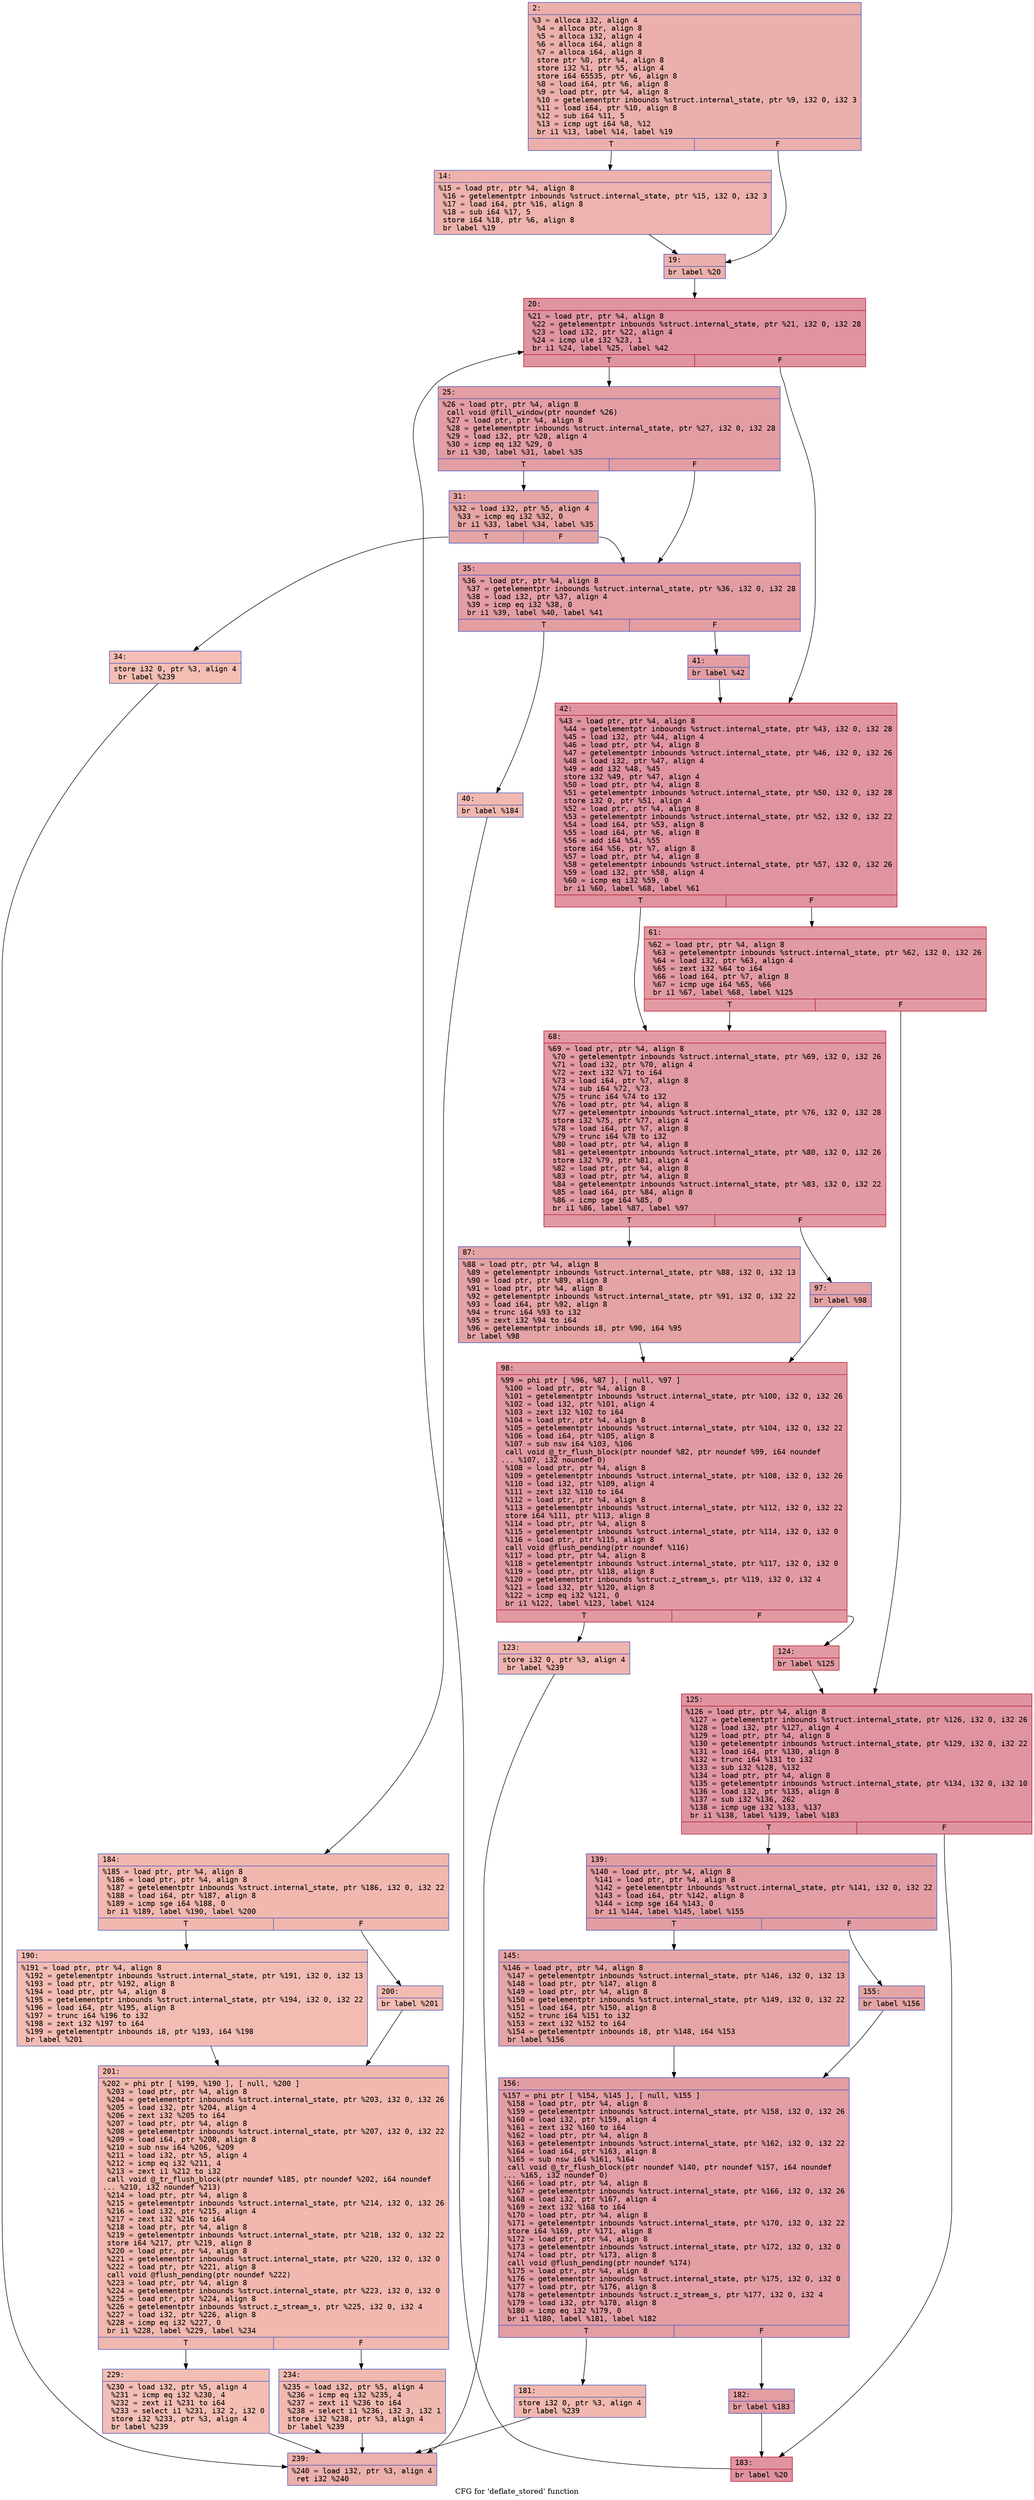 digraph "CFG for 'deflate_stored' function" {
	label="CFG for 'deflate_stored' function";

	Node0x600000a399f0 [shape=record,color="#3d50c3ff", style=filled, fillcolor="#d24b4070" fontname="Courier",label="{2:\l|  %3 = alloca i32, align 4\l  %4 = alloca ptr, align 8\l  %5 = alloca i32, align 4\l  %6 = alloca i64, align 8\l  %7 = alloca i64, align 8\l  store ptr %0, ptr %4, align 8\l  store i32 %1, ptr %5, align 4\l  store i64 65535, ptr %6, align 8\l  %8 = load i64, ptr %6, align 8\l  %9 = load ptr, ptr %4, align 8\l  %10 = getelementptr inbounds %struct.internal_state, ptr %9, i32 0, i32 3\l  %11 = load i64, ptr %10, align 8\l  %12 = sub i64 %11, 5\l  %13 = icmp ugt i64 %8, %12\l  br i1 %13, label %14, label %19\l|{<s0>T|<s1>F}}"];
	Node0x600000a399f0:s0 -> Node0x600000a39a40[tooltip="2 -> 14\nProbability 50.00%" ];
	Node0x600000a399f0:s1 -> Node0x600000a39a90[tooltip="2 -> 19\nProbability 50.00%" ];
	Node0x600000a39a40 [shape=record,color="#3d50c3ff", style=filled, fillcolor="#d6524470" fontname="Courier",label="{14:\l|  %15 = load ptr, ptr %4, align 8\l  %16 = getelementptr inbounds %struct.internal_state, ptr %15, i32 0, i32 3\l  %17 = load i64, ptr %16, align 8\l  %18 = sub i64 %17, 5\l  store i64 %18, ptr %6, align 8\l  br label %19\l}"];
	Node0x600000a39a40 -> Node0x600000a39a90[tooltip="14 -> 19\nProbability 100.00%" ];
	Node0x600000a39a90 [shape=record,color="#3d50c3ff", style=filled, fillcolor="#d24b4070" fontname="Courier",label="{19:\l|  br label %20\l}"];
	Node0x600000a39a90 -> Node0x600000a39ae0[tooltip="19 -> 20\nProbability 100.00%" ];
	Node0x600000a39ae0 [shape=record,color="#b70d28ff", style=filled, fillcolor="#b70d2870" fontname="Courier",label="{20:\l|  %21 = load ptr, ptr %4, align 8\l  %22 = getelementptr inbounds %struct.internal_state, ptr %21, i32 0, i32 28\l  %23 = load i32, ptr %22, align 4\l  %24 = icmp ule i32 %23, 1\l  br i1 %24, label %25, label %42\l|{<s0>T|<s1>F}}"];
	Node0x600000a39ae0:s0 -> Node0x600000a39b30[tooltip="20 -> 25\nProbability 50.00%" ];
	Node0x600000a39ae0:s1 -> Node0x600000a39d10[tooltip="20 -> 42\nProbability 50.00%" ];
	Node0x600000a39b30 [shape=record,color="#3d50c3ff", style=filled, fillcolor="#be242e70" fontname="Courier",label="{25:\l|  %26 = load ptr, ptr %4, align 8\l  call void @fill_window(ptr noundef %26)\l  %27 = load ptr, ptr %4, align 8\l  %28 = getelementptr inbounds %struct.internal_state, ptr %27, i32 0, i32 28\l  %29 = load i32, ptr %28, align 4\l  %30 = icmp eq i32 %29, 0\l  br i1 %30, label %31, label %35\l|{<s0>T|<s1>F}}"];
	Node0x600000a39b30:s0 -> Node0x600000a39b80[tooltip="25 -> 31\nProbability 37.50%" ];
	Node0x600000a39b30:s1 -> Node0x600000a39c20[tooltip="25 -> 35\nProbability 62.50%" ];
	Node0x600000a39b80 [shape=record,color="#3d50c3ff", style=filled, fillcolor="#c5333470" fontname="Courier",label="{31:\l|  %32 = load i32, ptr %5, align 4\l  %33 = icmp eq i32 %32, 0\l  br i1 %33, label %34, label %35\l|{<s0>T|<s1>F}}"];
	Node0x600000a39b80:s0 -> Node0x600000a39bd0[tooltip="31 -> 34\nProbability 3.12%" ];
	Node0x600000a39b80:s1 -> Node0x600000a39c20[tooltip="31 -> 35\nProbability 96.88%" ];
	Node0x600000a39bd0 [shape=record,color="#3d50c3ff", style=filled, fillcolor="#e36c5570" fontname="Courier",label="{34:\l|  store i32 0, ptr %3, align 4\l  br label %239\l}"];
	Node0x600000a39bd0 -> Node0x600000a3a3f0[tooltip="34 -> 239\nProbability 100.00%" ];
	Node0x600000a39c20 [shape=record,color="#3d50c3ff", style=filled, fillcolor="#be242e70" fontname="Courier",label="{35:\l|  %36 = load ptr, ptr %4, align 8\l  %37 = getelementptr inbounds %struct.internal_state, ptr %36, i32 0, i32 28\l  %38 = load i32, ptr %37, align 4\l  %39 = icmp eq i32 %38, 0\l  br i1 %39, label %40, label %41\l|{<s0>T|<s1>F}}"];
	Node0x600000a39c20:s0 -> Node0x600000a39c70[tooltip="35 -> 40\nProbability 3.12%" ];
	Node0x600000a39c20:s1 -> Node0x600000a39cc0[tooltip="35 -> 41\nProbability 96.88%" ];
	Node0x600000a39c70 [shape=record,color="#3d50c3ff", style=filled, fillcolor="#dc5d4a70" fontname="Courier",label="{40:\l|  br label %184\l}"];
	Node0x600000a39c70 -> Node0x600000a3a210[tooltip="40 -> 184\nProbability 100.00%" ];
	Node0x600000a39cc0 [shape=record,color="#3d50c3ff", style=filled, fillcolor="#be242e70" fontname="Courier",label="{41:\l|  br label %42\l}"];
	Node0x600000a39cc0 -> Node0x600000a39d10[tooltip="41 -> 42\nProbability 100.00%" ];
	Node0x600000a39d10 [shape=record,color="#b70d28ff", style=filled, fillcolor="#b70d2870" fontname="Courier",label="{42:\l|  %43 = load ptr, ptr %4, align 8\l  %44 = getelementptr inbounds %struct.internal_state, ptr %43, i32 0, i32 28\l  %45 = load i32, ptr %44, align 4\l  %46 = load ptr, ptr %4, align 8\l  %47 = getelementptr inbounds %struct.internal_state, ptr %46, i32 0, i32 26\l  %48 = load i32, ptr %47, align 4\l  %49 = add i32 %48, %45\l  store i32 %49, ptr %47, align 4\l  %50 = load ptr, ptr %4, align 8\l  %51 = getelementptr inbounds %struct.internal_state, ptr %50, i32 0, i32 28\l  store i32 0, ptr %51, align 4\l  %52 = load ptr, ptr %4, align 8\l  %53 = getelementptr inbounds %struct.internal_state, ptr %52, i32 0, i32 22\l  %54 = load i64, ptr %53, align 8\l  %55 = load i64, ptr %6, align 8\l  %56 = add i64 %54, %55\l  store i64 %56, ptr %7, align 8\l  %57 = load ptr, ptr %4, align 8\l  %58 = getelementptr inbounds %struct.internal_state, ptr %57, i32 0, i32 26\l  %59 = load i32, ptr %58, align 4\l  %60 = icmp eq i32 %59, 0\l  br i1 %60, label %68, label %61\l|{<s0>T|<s1>F}}"];
	Node0x600000a39d10:s0 -> Node0x600000a39db0[tooltip="42 -> 68\nProbability 37.50%" ];
	Node0x600000a39d10:s1 -> Node0x600000a39d60[tooltip="42 -> 61\nProbability 62.50%" ];
	Node0x600000a39d60 [shape=record,color="#b70d28ff", style=filled, fillcolor="#bb1b2c70" fontname="Courier",label="{61:\l|  %62 = load ptr, ptr %4, align 8\l  %63 = getelementptr inbounds %struct.internal_state, ptr %62, i32 0, i32 26\l  %64 = load i32, ptr %63, align 4\l  %65 = zext i32 %64 to i64\l  %66 = load i64, ptr %7, align 8\l  %67 = icmp uge i64 %65, %66\l  br i1 %67, label %68, label %125\l|{<s0>T|<s1>F}}"];
	Node0x600000a39d60:s0 -> Node0x600000a39db0[tooltip="61 -> 68\nProbability 50.00%" ];
	Node0x600000a39d60:s1 -> Node0x600000a39f90[tooltip="61 -> 125\nProbability 50.00%" ];
	Node0x600000a39db0 [shape=record,color="#b70d28ff", style=filled, fillcolor="#bb1b2c70" fontname="Courier",label="{68:\l|  %69 = load ptr, ptr %4, align 8\l  %70 = getelementptr inbounds %struct.internal_state, ptr %69, i32 0, i32 26\l  %71 = load i32, ptr %70, align 4\l  %72 = zext i32 %71 to i64\l  %73 = load i64, ptr %7, align 8\l  %74 = sub i64 %72, %73\l  %75 = trunc i64 %74 to i32\l  %76 = load ptr, ptr %4, align 8\l  %77 = getelementptr inbounds %struct.internal_state, ptr %76, i32 0, i32 28\l  store i32 %75, ptr %77, align 4\l  %78 = load i64, ptr %7, align 8\l  %79 = trunc i64 %78 to i32\l  %80 = load ptr, ptr %4, align 8\l  %81 = getelementptr inbounds %struct.internal_state, ptr %80, i32 0, i32 26\l  store i32 %79, ptr %81, align 4\l  %82 = load ptr, ptr %4, align 8\l  %83 = load ptr, ptr %4, align 8\l  %84 = getelementptr inbounds %struct.internal_state, ptr %83, i32 0, i32 22\l  %85 = load i64, ptr %84, align 8\l  %86 = icmp sge i64 %85, 0\l  br i1 %86, label %87, label %97\l|{<s0>T|<s1>F}}"];
	Node0x600000a39db0:s0 -> Node0x600000a39e00[tooltip="68 -> 87\nProbability 50.00%" ];
	Node0x600000a39db0:s1 -> Node0x600000a39e50[tooltip="68 -> 97\nProbability 50.00%" ];
	Node0x600000a39e00 [shape=record,color="#3d50c3ff", style=filled, fillcolor="#c32e3170" fontname="Courier",label="{87:\l|  %88 = load ptr, ptr %4, align 8\l  %89 = getelementptr inbounds %struct.internal_state, ptr %88, i32 0, i32 13\l  %90 = load ptr, ptr %89, align 8\l  %91 = load ptr, ptr %4, align 8\l  %92 = getelementptr inbounds %struct.internal_state, ptr %91, i32 0, i32 22\l  %93 = load i64, ptr %92, align 8\l  %94 = trunc i64 %93 to i32\l  %95 = zext i32 %94 to i64\l  %96 = getelementptr inbounds i8, ptr %90, i64 %95\l  br label %98\l}"];
	Node0x600000a39e00 -> Node0x600000a39ea0[tooltip="87 -> 98\nProbability 100.00%" ];
	Node0x600000a39e50 [shape=record,color="#3d50c3ff", style=filled, fillcolor="#c32e3170" fontname="Courier",label="{97:\l|  br label %98\l}"];
	Node0x600000a39e50 -> Node0x600000a39ea0[tooltip="97 -> 98\nProbability 100.00%" ];
	Node0x600000a39ea0 [shape=record,color="#b70d28ff", style=filled, fillcolor="#bb1b2c70" fontname="Courier",label="{98:\l|  %99 = phi ptr [ %96, %87 ], [ null, %97 ]\l  %100 = load ptr, ptr %4, align 8\l  %101 = getelementptr inbounds %struct.internal_state, ptr %100, i32 0, i32 26\l  %102 = load i32, ptr %101, align 4\l  %103 = zext i32 %102 to i64\l  %104 = load ptr, ptr %4, align 8\l  %105 = getelementptr inbounds %struct.internal_state, ptr %104, i32 0, i32 22\l  %106 = load i64, ptr %105, align 8\l  %107 = sub nsw i64 %103, %106\l  call void @_tr_flush_block(ptr noundef %82, ptr noundef %99, i64 noundef\l... %107, i32 noundef 0)\l  %108 = load ptr, ptr %4, align 8\l  %109 = getelementptr inbounds %struct.internal_state, ptr %108, i32 0, i32 26\l  %110 = load i32, ptr %109, align 4\l  %111 = zext i32 %110 to i64\l  %112 = load ptr, ptr %4, align 8\l  %113 = getelementptr inbounds %struct.internal_state, ptr %112, i32 0, i32 22\l  store i64 %111, ptr %113, align 8\l  %114 = load ptr, ptr %4, align 8\l  %115 = getelementptr inbounds %struct.internal_state, ptr %114, i32 0, i32 0\l  %116 = load ptr, ptr %115, align 8\l  call void @flush_pending(ptr noundef %116)\l  %117 = load ptr, ptr %4, align 8\l  %118 = getelementptr inbounds %struct.internal_state, ptr %117, i32 0, i32 0\l  %119 = load ptr, ptr %118, align 8\l  %120 = getelementptr inbounds %struct.z_stream_s, ptr %119, i32 0, i32 4\l  %121 = load i32, ptr %120, align 8\l  %122 = icmp eq i32 %121, 0\l  br i1 %122, label %123, label %124\l|{<s0>T|<s1>F}}"];
	Node0x600000a39ea0:s0 -> Node0x600000a39ef0[tooltip="98 -> 123\nProbability 3.12%" ];
	Node0x600000a39ea0:s1 -> Node0x600000a39f40[tooltip="98 -> 124\nProbability 96.88%" ];
	Node0x600000a39ef0 [shape=record,color="#3d50c3ff", style=filled, fillcolor="#d8564670" fontname="Courier",label="{123:\l|  store i32 0, ptr %3, align 4\l  br label %239\l}"];
	Node0x600000a39ef0 -> Node0x600000a3a3f0[tooltip="123 -> 239\nProbability 100.00%" ];
	Node0x600000a39f40 [shape=record,color="#b70d28ff", style=filled, fillcolor="#bb1b2c70" fontname="Courier",label="{124:\l|  br label %125\l}"];
	Node0x600000a39f40 -> Node0x600000a39f90[tooltip="124 -> 125\nProbability 100.00%" ];
	Node0x600000a39f90 [shape=record,color="#b70d28ff", style=filled, fillcolor="#b70d2870" fontname="Courier",label="{125:\l|  %126 = load ptr, ptr %4, align 8\l  %127 = getelementptr inbounds %struct.internal_state, ptr %126, i32 0, i32 26\l  %128 = load i32, ptr %127, align 4\l  %129 = load ptr, ptr %4, align 8\l  %130 = getelementptr inbounds %struct.internal_state, ptr %129, i32 0, i32 22\l  %131 = load i64, ptr %130, align 8\l  %132 = trunc i64 %131 to i32\l  %133 = sub i32 %128, %132\l  %134 = load ptr, ptr %4, align 8\l  %135 = getelementptr inbounds %struct.internal_state, ptr %134, i32 0, i32 10\l  %136 = load i32, ptr %135, align 8\l  %137 = sub i32 %136, 262\l  %138 = icmp uge i32 %133, %137\l  br i1 %138, label %139, label %183\l|{<s0>T|<s1>F}}"];
	Node0x600000a39f90:s0 -> Node0x600000a39fe0[tooltip="125 -> 139\nProbability 50.00%" ];
	Node0x600000a39f90:s1 -> Node0x600000a3a1c0[tooltip="125 -> 183\nProbability 50.00%" ];
	Node0x600000a39fe0 [shape=record,color="#3d50c3ff", style=filled, fillcolor="#be242e70" fontname="Courier",label="{139:\l|  %140 = load ptr, ptr %4, align 8\l  %141 = load ptr, ptr %4, align 8\l  %142 = getelementptr inbounds %struct.internal_state, ptr %141, i32 0, i32 22\l  %143 = load i64, ptr %142, align 8\l  %144 = icmp sge i64 %143, 0\l  br i1 %144, label %145, label %155\l|{<s0>T|<s1>F}}"];
	Node0x600000a39fe0:s0 -> Node0x600000a3a030[tooltip="139 -> 145\nProbability 50.00%" ];
	Node0x600000a39fe0:s1 -> Node0x600000a3a080[tooltip="139 -> 155\nProbability 50.00%" ];
	Node0x600000a3a030 [shape=record,color="#3d50c3ff", style=filled, fillcolor="#c5333470" fontname="Courier",label="{145:\l|  %146 = load ptr, ptr %4, align 8\l  %147 = getelementptr inbounds %struct.internal_state, ptr %146, i32 0, i32 13\l  %148 = load ptr, ptr %147, align 8\l  %149 = load ptr, ptr %4, align 8\l  %150 = getelementptr inbounds %struct.internal_state, ptr %149, i32 0, i32 22\l  %151 = load i64, ptr %150, align 8\l  %152 = trunc i64 %151 to i32\l  %153 = zext i32 %152 to i64\l  %154 = getelementptr inbounds i8, ptr %148, i64 %153\l  br label %156\l}"];
	Node0x600000a3a030 -> Node0x600000a3a0d0[tooltip="145 -> 156\nProbability 100.00%" ];
	Node0x600000a3a080 [shape=record,color="#3d50c3ff", style=filled, fillcolor="#c5333470" fontname="Courier",label="{155:\l|  br label %156\l}"];
	Node0x600000a3a080 -> Node0x600000a3a0d0[tooltip="155 -> 156\nProbability 100.00%" ];
	Node0x600000a3a0d0 [shape=record,color="#3d50c3ff", style=filled, fillcolor="#be242e70" fontname="Courier",label="{156:\l|  %157 = phi ptr [ %154, %145 ], [ null, %155 ]\l  %158 = load ptr, ptr %4, align 8\l  %159 = getelementptr inbounds %struct.internal_state, ptr %158, i32 0, i32 26\l  %160 = load i32, ptr %159, align 4\l  %161 = zext i32 %160 to i64\l  %162 = load ptr, ptr %4, align 8\l  %163 = getelementptr inbounds %struct.internal_state, ptr %162, i32 0, i32 22\l  %164 = load i64, ptr %163, align 8\l  %165 = sub nsw i64 %161, %164\l  call void @_tr_flush_block(ptr noundef %140, ptr noundef %157, i64 noundef\l... %165, i32 noundef 0)\l  %166 = load ptr, ptr %4, align 8\l  %167 = getelementptr inbounds %struct.internal_state, ptr %166, i32 0, i32 26\l  %168 = load i32, ptr %167, align 4\l  %169 = zext i32 %168 to i64\l  %170 = load ptr, ptr %4, align 8\l  %171 = getelementptr inbounds %struct.internal_state, ptr %170, i32 0, i32 22\l  store i64 %169, ptr %171, align 8\l  %172 = load ptr, ptr %4, align 8\l  %173 = getelementptr inbounds %struct.internal_state, ptr %172, i32 0, i32 0\l  %174 = load ptr, ptr %173, align 8\l  call void @flush_pending(ptr noundef %174)\l  %175 = load ptr, ptr %4, align 8\l  %176 = getelementptr inbounds %struct.internal_state, ptr %175, i32 0, i32 0\l  %177 = load ptr, ptr %176, align 8\l  %178 = getelementptr inbounds %struct.z_stream_s, ptr %177, i32 0, i32 4\l  %179 = load i32, ptr %178, align 8\l  %180 = icmp eq i32 %179, 0\l  br i1 %180, label %181, label %182\l|{<s0>T|<s1>F}}"];
	Node0x600000a3a0d0:s0 -> Node0x600000a3a120[tooltip="156 -> 181\nProbability 3.12%" ];
	Node0x600000a3a0d0:s1 -> Node0x600000a3a170[tooltip="156 -> 182\nProbability 96.88%" ];
	Node0x600000a3a120 [shape=record,color="#3d50c3ff", style=filled, fillcolor="#dc5d4a70" fontname="Courier",label="{181:\l|  store i32 0, ptr %3, align 4\l  br label %239\l}"];
	Node0x600000a3a120 -> Node0x600000a3a3f0[tooltip="181 -> 239\nProbability 100.00%" ];
	Node0x600000a3a170 [shape=record,color="#3d50c3ff", style=filled, fillcolor="#be242e70" fontname="Courier",label="{182:\l|  br label %183\l}"];
	Node0x600000a3a170 -> Node0x600000a3a1c0[tooltip="182 -> 183\nProbability 100.00%" ];
	Node0x600000a3a1c0 [shape=record,color="#b70d28ff", style=filled, fillcolor="#b70d2870" fontname="Courier",label="{183:\l|  br label %20\l}"];
	Node0x600000a3a1c0 -> Node0x600000a39ae0[tooltip="183 -> 20\nProbability 100.00%" ];
	Node0x600000a3a210 [shape=record,color="#3d50c3ff", style=filled, fillcolor="#dc5d4a70" fontname="Courier",label="{184:\l|  %185 = load ptr, ptr %4, align 8\l  %186 = load ptr, ptr %4, align 8\l  %187 = getelementptr inbounds %struct.internal_state, ptr %186, i32 0, i32 22\l  %188 = load i64, ptr %187, align 8\l  %189 = icmp sge i64 %188, 0\l  br i1 %189, label %190, label %200\l|{<s0>T|<s1>F}}"];
	Node0x600000a3a210:s0 -> Node0x600000a3a260[tooltip="184 -> 190\nProbability 50.00%" ];
	Node0x600000a3a210:s1 -> Node0x600000a3a2b0[tooltip="184 -> 200\nProbability 50.00%" ];
	Node0x600000a3a260 [shape=record,color="#3d50c3ff", style=filled, fillcolor="#e1675170" fontname="Courier",label="{190:\l|  %191 = load ptr, ptr %4, align 8\l  %192 = getelementptr inbounds %struct.internal_state, ptr %191, i32 0, i32 13\l  %193 = load ptr, ptr %192, align 8\l  %194 = load ptr, ptr %4, align 8\l  %195 = getelementptr inbounds %struct.internal_state, ptr %194, i32 0, i32 22\l  %196 = load i64, ptr %195, align 8\l  %197 = trunc i64 %196 to i32\l  %198 = zext i32 %197 to i64\l  %199 = getelementptr inbounds i8, ptr %193, i64 %198\l  br label %201\l}"];
	Node0x600000a3a260 -> Node0x600000a3a300[tooltip="190 -> 201\nProbability 100.00%" ];
	Node0x600000a3a2b0 [shape=record,color="#3d50c3ff", style=filled, fillcolor="#e1675170" fontname="Courier",label="{200:\l|  br label %201\l}"];
	Node0x600000a3a2b0 -> Node0x600000a3a300[tooltip="200 -> 201\nProbability 100.00%" ];
	Node0x600000a3a300 [shape=record,color="#3d50c3ff", style=filled, fillcolor="#dc5d4a70" fontname="Courier",label="{201:\l|  %202 = phi ptr [ %199, %190 ], [ null, %200 ]\l  %203 = load ptr, ptr %4, align 8\l  %204 = getelementptr inbounds %struct.internal_state, ptr %203, i32 0, i32 26\l  %205 = load i32, ptr %204, align 4\l  %206 = zext i32 %205 to i64\l  %207 = load ptr, ptr %4, align 8\l  %208 = getelementptr inbounds %struct.internal_state, ptr %207, i32 0, i32 22\l  %209 = load i64, ptr %208, align 8\l  %210 = sub nsw i64 %206, %209\l  %211 = load i32, ptr %5, align 4\l  %212 = icmp eq i32 %211, 4\l  %213 = zext i1 %212 to i32\l  call void @_tr_flush_block(ptr noundef %185, ptr noundef %202, i64 noundef\l... %210, i32 noundef %213)\l  %214 = load ptr, ptr %4, align 8\l  %215 = getelementptr inbounds %struct.internal_state, ptr %214, i32 0, i32 26\l  %216 = load i32, ptr %215, align 4\l  %217 = zext i32 %216 to i64\l  %218 = load ptr, ptr %4, align 8\l  %219 = getelementptr inbounds %struct.internal_state, ptr %218, i32 0, i32 22\l  store i64 %217, ptr %219, align 8\l  %220 = load ptr, ptr %4, align 8\l  %221 = getelementptr inbounds %struct.internal_state, ptr %220, i32 0, i32 0\l  %222 = load ptr, ptr %221, align 8\l  call void @flush_pending(ptr noundef %222)\l  %223 = load ptr, ptr %4, align 8\l  %224 = getelementptr inbounds %struct.internal_state, ptr %223, i32 0, i32 0\l  %225 = load ptr, ptr %224, align 8\l  %226 = getelementptr inbounds %struct.z_stream_s, ptr %225, i32 0, i32 4\l  %227 = load i32, ptr %226, align 8\l  %228 = icmp eq i32 %227, 0\l  br i1 %228, label %229, label %234\l|{<s0>T|<s1>F}}"];
	Node0x600000a3a300:s0 -> Node0x600000a3a350[tooltip="201 -> 229\nProbability 37.50%" ];
	Node0x600000a3a300:s1 -> Node0x600000a3a3a0[tooltip="201 -> 234\nProbability 62.50%" ];
	Node0x600000a3a350 [shape=record,color="#3d50c3ff", style=filled, fillcolor="#e36c5570" fontname="Courier",label="{229:\l|  %230 = load i32, ptr %5, align 4\l  %231 = icmp eq i32 %230, 4\l  %232 = zext i1 %231 to i64\l  %233 = select i1 %231, i32 2, i32 0\l  store i32 %233, ptr %3, align 4\l  br label %239\l}"];
	Node0x600000a3a350 -> Node0x600000a3a3f0[tooltip="229 -> 239\nProbability 100.00%" ];
	Node0x600000a3a3a0 [shape=record,color="#3d50c3ff", style=filled, fillcolor="#de614d70" fontname="Courier",label="{234:\l|  %235 = load i32, ptr %5, align 4\l  %236 = icmp eq i32 %235, 4\l  %237 = zext i1 %236 to i64\l  %238 = select i1 %236, i32 3, i32 1\l  store i32 %238, ptr %3, align 4\l  br label %239\l}"];
	Node0x600000a3a3a0 -> Node0x600000a3a3f0[tooltip="234 -> 239\nProbability 100.00%" ];
	Node0x600000a3a3f0 [shape=record,color="#3d50c3ff", style=filled, fillcolor="#d24b4070" fontname="Courier",label="{239:\l|  %240 = load i32, ptr %3, align 4\l  ret i32 %240\l}"];
}
